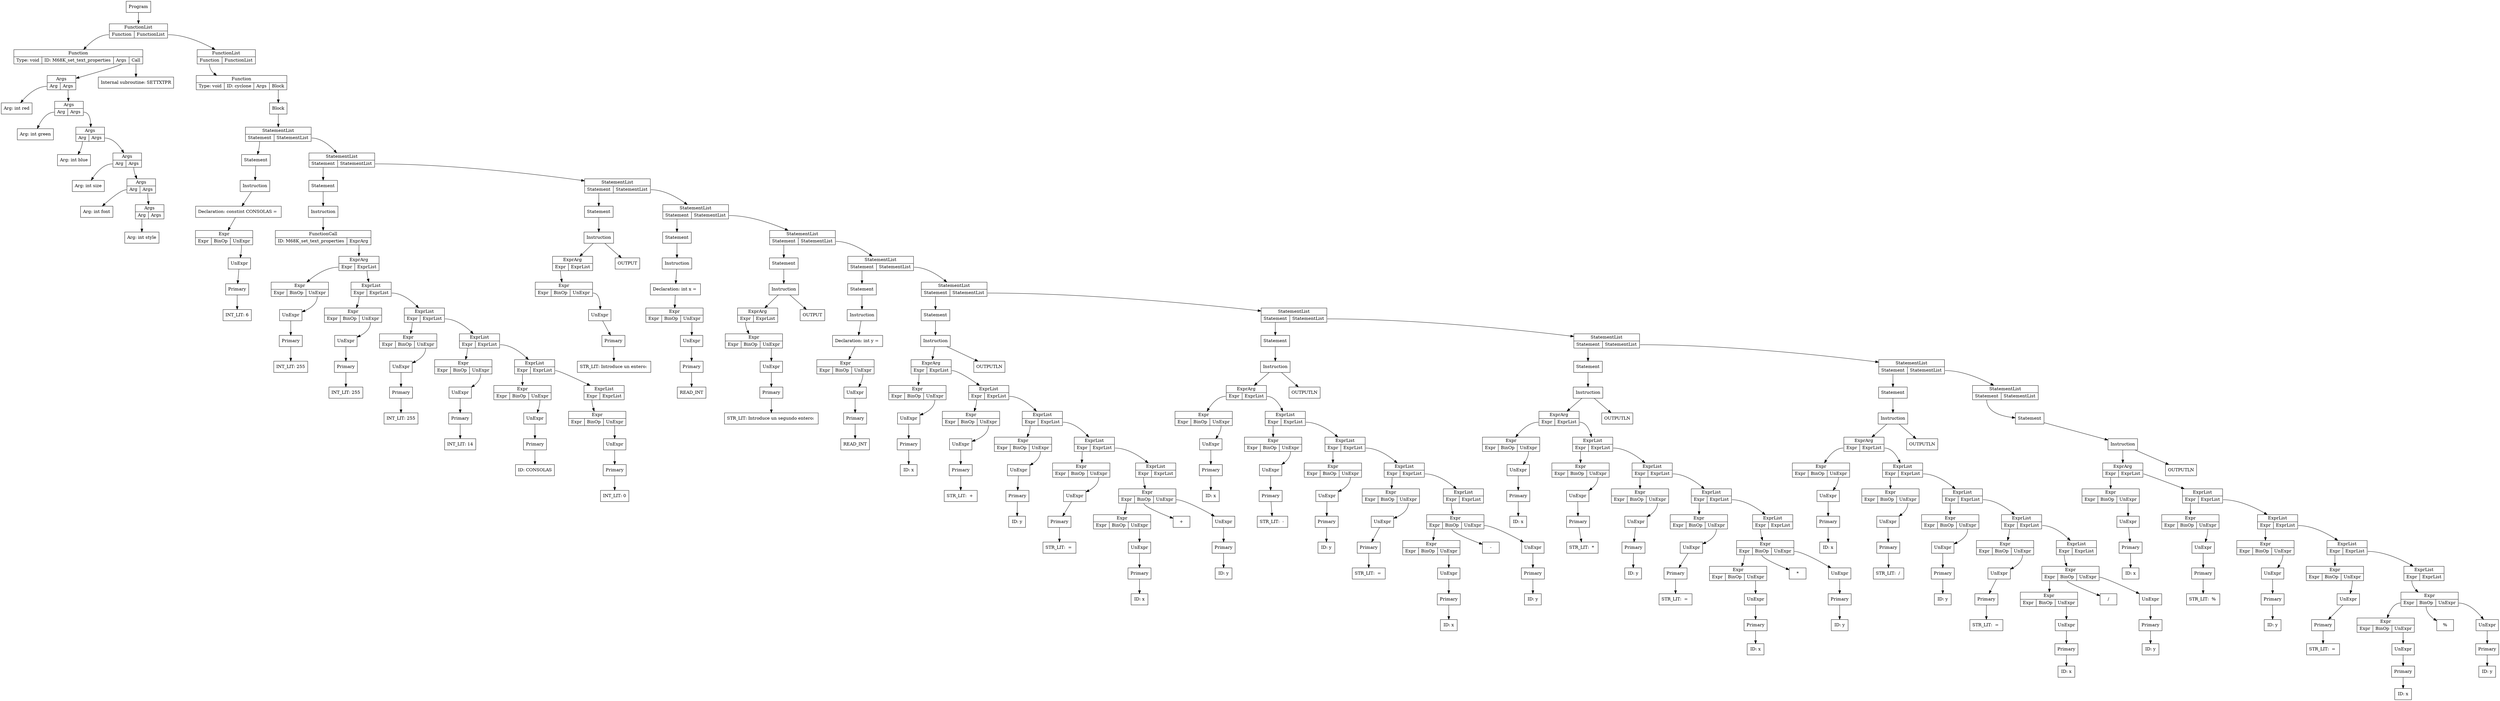 digraph ccTree {
graph[nodesep="1"]
	node [shape=box]
	node [shape=box]
	n0 [label = "Arg: int red"]
	n1 [label = "Arg: int green"]
	n2 [label = "Arg: int blue"]
	n3 [label = "Arg: int size"]
	n4 [label = "Arg: int font"]
	n5 [label = "Arg: int style"]
	n6 [label = "{Args | {<a>Arg | <as> Args}}", shape="record"]
	n6:a-> n5
	n7 [label = "{Args | {<a>Arg | <as> Args}}", shape="record"]
	n7:a-> n4
	n7:as-> n6
	n8 [label = "{Args | {<a>Arg | <as> Args}}", shape="record"]
	n8:a-> n3
	n8:as-> n7
	n9 [label = "{Args | {<a>Arg | <as> Args}}", shape="record"]
	n9:a-> n2
	n9:as-> n8
	n10 [label = "{Args | {<a>Arg | <as> Args}}", shape="record"]
	n10:a-> n1
	n10:as-> n9
	n11 [label = "{Args | {<a>Arg | <as> Args}}", shape="record"]
	n11:a-> n0
	n11:as-> n10
	n13 [label = "Internal subroutine: SETTXTPR"]
	n12 [label = "{Function | {Type: void | ID: M68K_set_text_properties | <a>Args | <b> Call }}", shape="record"]
	n12:b-> n13
	n12:a-> n11
	n14 [label = "Primary"]
	n15 [label = "INT_LIT: 6"]
	n14-> n15
	n16 [label = "UnExpr"]
	n16-> n14
	n17 [label = "{Expr | {<e>Expr | <bo>BinOp | <ue>UnExpr}}", shape="record"]
	n17:ue-> n16
	n18 [label = "Declaration: constint CONSOLAS = "]
	n18-> n17
	n19 [label = "Instruction"]
	n19-> n18
	n20 [label = "Statement"]
	n20-> n19
	n21 [label = "Primary"]
	n22 [label = "INT_LIT: 255"]
	n21-> n22
	n23 [label = "UnExpr"]
	n23-> n21
	n24 [label = "{Expr | {<e>Expr | <bo>BinOp | <ue>UnExpr}}", shape="record"]
	n24:ue-> n23
	n25 [label = "Primary"]
	n26 [label = "INT_LIT: 255"]
	n25-> n26
	n27 [label = "UnExpr"]
	n27-> n25
	n28 [label = "{Expr | {<e>Expr | <bo>BinOp | <ue>UnExpr}}", shape="record"]
	n28:ue-> n27
	n29 [label = "Primary"]
	n30 [label = "INT_LIT: 255"]
	n29-> n30
	n31 [label = "UnExpr"]
	n31-> n29
	n32 [label = "{Expr | {<e>Expr | <bo>BinOp | <ue>UnExpr}}", shape="record"]
	n32:ue-> n31
	n33 [label = "Primary"]
	n34 [label = "INT_LIT: 14"]
	n33-> n34
	n35 [label = "UnExpr"]
	n35-> n33
	n36 [label = "{Expr | {<e>Expr | <bo>BinOp | <ue>UnExpr}}", shape="record"]
	n36:ue-> n35
	n37 [label = "Primary"]
	n38 [label = "ID: CONSOLAS"]
	n37-> n38
	n39 [label = "UnExpr"]
	n39-> n37
	n40 [label = "{Expr | {<e>Expr | <bo>BinOp | <ue>UnExpr}}", shape="record"]
	n40:ue-> n39
	n41 [label = "Primary"]
	n42 [label = "INT_LIT: 0"]
	n41-> n42
	n43 [label = "UnExpr"]
	n43-> n41
	n44 [label = "{Expr | {<e>Expr | <bo>BinOp | <ue>UnExpr}}", shape="record"]
	n44:ue-> n43
	n45 [label = "{ExprList |{<e>Expr | <el>ExprList}}", shape="record"]
	n45:e-> n44
	n46 [label = "{ExprList |{<e>Expr | <el>ExprList}}", shape="record"]
	n46:e-> n40
	n46:el-> n45
	n47 [label = "{ExprList |{<e>Expr | <el>ExprList}}", shape="record"]
	n47:e-> n36
	n47:el-> n46
	n48 [label = "{ExprList |{<e>Expr | <el>ExprList}}", shape="record"]
	n48:e-> n32
	n48:el-> n47
	n49 [label = "{ExprList |{<e>Expr | <el>ExprList}}", shape="record"]
	n49:e-> n28
	n49:el-> n48
	n50 [label = "{ExprArg | {<e>Expr | <el>ExprList}}", shape="record"]
	n50:e-> n24
	n50:el-> n49
	n51 [label = "{FunctionCall | { ID: M68K_set_text_properties | <e>ExprArg}}", shape="record"]
	n51:e-> n50
	n52 [label = "Instruction"]
	n52-> n51
	n53 [label = "Statement"]
	n53-> n52
	n54 [label = "Primary"]
	n55 [label = "STR_LIT: Introduce un entero: "]
	n54-> n55
	n56 [label = "UnExpr"]
	n56-> n54
	n57 [label = "{Expr | {<e>Expr | <bo>BinOp | <ue>UnExpr}}", shape="record"]
	n57:ue-> n56
	n58 [label = "{ExprArg | {<e>Expr | <el>ExprList}}", shape="record"]
	n58:e-> n57
	n59 [label = "Instruction"]
	n60 [label = "OUTPUT"]
	n59-> n60
	n59-> n58
	n61 [label = "Statement"]
	n61-> n59
	n62 [label = "Primary"]
	n63 [label = "READ_INT"]
	n62-> n63
	n64 [label = "UnExpr"]
	n64-> n62
	n65 [label = "{Expr | {<e>Expr | <bo>BinOp | <ue>UnExpr}}", shape="record"]
	n65:ue-> n64
	n66 [label = "Declaration: int x = "]
	n66-> n65
	n67 [label = "Instruction"]
	n67-> n66
	n68 [label = "Statement"]
	n68-> n67
	n69 [label = "Primary"]
	n70 [label = "STR_LIT: Introduce un segundo entero: "]
	n69-> n70
	n71 [label = "UnExpr"]
	n71-> n69
	n72 [label = "{Expr | {<e>Expr | <bo>BinOp | <ue>UnExpr}}", shape="record"]
	n72:ue-> n71
	n73 [label = "{ExprArg | {<e>Expr | <el>ExprList}}", shape="record"]
	n73:e-> n72
	n74 [label = "Instruction"]
	n75 [label = "OUTPUT"]
	n74-> n75
	n74-> n73
	n76 [label = "Statement"]
	n76-> n74
	n77 [label = "Primary"]
	n78 [label = "READ_INT"]
	n77-> n78
	n79 [label = "UnExpr"]
	n79-> n77
	n80 [label = "{Expr | {<e>Expr | <bo>BinOp | <ue>UnExpr}}", shape="record"]
	n80:ue-> n79
	n81 [label = "Declaration: int y = "]
	n81-> n80
	n82 [label = "Instruction"]
	n82-> n81
	n83 [label = "Statement"]
	n83-> n82
	n84 [label = "Primary"]
	n85 [label = "ID: x"]
	n84-> n85
	n86 [label = "UnExpr"]
	n86-> n84
	n87 [label = "{Expr | {<e>Expr | <bo>BinOp | <ue>UnExpr}}", shape="record"]
	n87:ue-> n86
	n88 [label = "Primary"]
	n89 [label = "STR_LIT:  + "]
	n88-> n89
	n90 [label = "UnExpr"]
	n90-> n88
	n91 [label = "{Expr | {<e>Expr | <bo>BinOp | <ue>UnExpr}}", shape="record"]
	n91:ue-> n90
	n92 [label = "Primary"]
	n93 [label = "ID: y"]
	n92-> n93
	n94 [label = "UnExpr"]
	n94-> n92
	n95 [label = "{Expr | {<e>Expr | <bo>BinOp | <ue>UnExpr}}", shape="record"]
	n95:ue-> n94
	n96 [label = "Primary"]
	n97 [label = "STR_LIT:  = "]
	n96-> n97
	n98 [label = "UnExpr"]
	n98-> n96
	n99 [label = "{Expr | {<e>Expr | <bo>BinOp | <ue>UnExpr}}", shape="record"]
	n99:ue-> n98
	n100 [label = "Primary"]
	n101 [label = "ID: x"]
	n100-> n101
	n102 [label = "UnExpr"]
	n102-> n100
	n103 [label = "{Expr | {<e>Expr | <bo>BinOp | <ue>UnExpr}}", shape="record"]
	n103:ue-> n102
	n104 [label = "Primary"]
	n105 [label = "ID: y"]
	n104-> n105
	n106 [label = "UnExpr"]
	n106-> n104
	n107 [label = "{Expr | {<e>Expr | <bo>BinOp | <ue>UnExpr}}", shape="record"]
	n107:e-> n103
	n108 [label = "+"]
	n107:bo-> n108
	n107:ue-> n106
	n109 [label = "{ExprList |{<e>Expr | <el>ExprList}}", shape="record"]
	n109:e-> n107
	n110 [label = "{ExprList |{<e>Expr | <el>ExprList}}", shape="record"]
	n110:e-> n99
	n110:el-> n109
	n111 [label = "{ExprList |{<e>Expr | <el>ExprList}}", shape="record"]
	n111:e-> n95
	n111:el-> n110
	n112 [label = "{ExprList |{<e>Expr | <el>ExprList}}", shape="record"]
	n112:e-> n91
	n112:el-> n111
	n113 [label = "{ExprArg | {<e>Expr | <el>ExprList}}", shape="record"]
	n113:e-> n87
	n113:el-> n112
	n114 [label = "Instruction"]
	n115 [label = "OUTPUTLN"]
	n114-> n115
	n114-> n113
	n116 [label = "Statement"]
	n116-> n114
	n117 [label = "Primary"]
	n118 [label = "ID: x"]
	n117-> n118
	n119 [label = "UnExpr"]
	n119-> n117
	n120 [label = "{Expr | {<e>Expr | <bo>BinOp | <ue>UnExpr}}", shape="record"]
	n120:ue-> n119
	n121 [label = "Primary"]
	n122 [label = "STR_LIT:  - "]
	n121-> n122
	n123 [label = "UnExpr"]
	n123-> n121
	n124 [label = "{Expr | {<e>Expr | <bo>BinOp | <ue>UnExpr}}", shape="record"]
	n124:ue-> n123
	n125 [label = "Primary"]
	n126 [label = "ID: y"]
	n125-> n126
	n127 [label = "UnExpr"]
	n127-> n125
	n128 [label = "{Expr | {<e>Expr | <bo>BinOp | <ue>UnExpr}}", shape="record"]
	n128:ue-> n127
	n129 [label = "Primary"]
	n130 [label = "STR_LIT:  = "]
	n129-> n130
	n131 [label = "UnExpr"]
	n131-> n129
	n132 [label = "{Expr | {<e>Expr | <bo>BinOp | <ue>UnExpr}}", shape="record"]
	n132:ue-> n131
	n133 [label = "Primary"]
	n134 [label = "ID: x"]
	n133-> n134
	n135 [label = "UnExpr"]
	n135-> n133
	n136 [label = "{Expr | {<e>Expr | <bo>BinOp | <ue>UnExpr}}", shape="record"]
	n136:ue-> n135
	n137 [label = "Primary"]
	n138 [label = "ID: y"]
	n137-> n138
	n139 [label = "UnExpr"]
	n139-> n137
	n140 [label = "{Expr | {<e>Expr | <bo>BinOp | <ue>UnExpr}}", shape="record"]
	n140:e-> n136
	n141 [label = "-"]
	n140:bo-> n141
	n140:ue-> n139
	n142 [label = "{ExprList |{<e>Expr | <el>ExprList}}", shape="record"]
	n142:e-> n140
	n143 [label = "{ExprList |{<e>Expr | <el>ExprList}}", shape="record"]
	n143:e-> n132
	n143:el-> n142
	n144 [label = "{ExprList |{<e>Expr | <el>ExprList}}", shape="record"]
	n144:e-> n128
	n144:el-> n143
	n145 [label = "{ExprList |{<e>Expr | <el>ExprList}}", shape="record"]
	n145:e-> n124
	n145:el-> n144
	n146 [label = "{ExprArg | {<e>Expr | <el>ExprList}}", shape="record"]
	n146:e-> n120
	n146:el-> n145
	n147 [label = "Instruction"]
	n148 [label = "OUTPUTLN"]
	n147-> n148
	n147-> n146
	n149 [label = "Statement"]
	n149-> n147
	n150 [label = "Primary"]
	n151 [label = "ID: x"]
	n150-> n151
	n152 [label = "UnExpr"]
	n152-> n150
	n153 [label = "{Expr | {<e>Expr | <bo>BinOp | <ue>UnExpr}}", shape="record"]
	n153:ue-> n152
	n154 [label = "Primary"]
	n155 [label = "STR_LIT:  * "]
	n154-> n155
	n156 [label = "UnExpr"]
	n156-> n154
	n157 [label = "{Expr | {<e>Expr | <bo>BinOp | <ue>UnExpr}}", shape="record"]
	n157:ue-> n156
	n158 [label = "Primary"]
	n159 [label = "ID: y"]
	n158-> n159
	n160 [label = "UnExpr"]
	n160-> n158
	n161 [label = "{Expr | {<e>Expr | <bo>BinOp | <ue>UnExpr}}", shape="record"]
	n161:ue-> n160
	n162 [label = "Primary"]
	n163 [label = "STR_LIT:  = "]
	n162-> n163
	n164 [label = "UnExpr"]
	n164-> n162
	n165 [label = "{Expr | {<e>Expr | <bo>BinOp | <ue>UnExpr}}", shape="record"]
	n165:ue-> n164
	n166 [label = "Primary"]
	n167 [label = "ID: x"]
	n166-> n167
	n168 [label = "UnExpr"]
	n168-> n166
	n169 [label = "{Expr | {<e>Expr | <bo>BinOp | <ue>UnExpr}}", shape="record"]
	n169:ue-> n168
	n170 [label = "Primary"]
	n171 [label = "ID: y"]
	n170-> n171
	n172 [label = "UnExpr"]
	n172-> n170
	n173 [label = "{Expr | {<e>Expr | <bo>BinOp | <ue>UnExpr}}", shape="record"]
	n173:e-> n169
	n174 [label = "*"]
	n173:bo-> n174
	n173:ue-> n172
	n175 [label = "{ExprList |{<e>Expr | <el>ExprList}}", shape="record"]
	n175:e-> n173
	n176 [label = "{ExprList |{<e>Expr | <el>ExprList}}", shape="record"]
	n176:e-> n165
	n176:el-> n175
	n177 [label = "{ExprList |{<e>Expr | <el>ExprList}}", shape="record"]
	n177:e-> n161
	n177:el-> n176
	n178 [label = "{ExprList |{<e>Expr | <el>ExprList}}", shape="record"]
	n178:e-> n157
	n178:el-> n177
	n179 [label = "{ExprArg | {<e>Expr | <el>ExprList}}", shape="record"]
	n179:e-> n153
	n179:el-> n178
	n180 [label = "Instruction"]
	n181 [label = "OUTPUTLN"]
	n180-> n181
	n180-> n179
	n182 [label = "Statement"]
	n182-> n180
	n183 [label = "Primary"]
	n184 [label = "ID: x"]
	n183-> n184
	n185 [label = "UnExpr"]
	n185-> n183
	n186 [label = "{Expr | {<e>Expr | <bo>BinOp | <ue>UnExpr}}", shape="record"]
	n186:ue-> n185
	n187 [label = "Primary"]
	n188 [label = "STR_LIT:  / "]
	n187-> n188
	n189 [label = "UnExpr"]
	n189-> n187
	n190 [label = "{Expr | {<e>Expr | <bo>BinOp | <ue>UnExpr}}", shape="record"]
	n190:ue-> n189
	n191 [label = "Primary"]
	n192 [label = "ID: y"]
	n191-> n192
	n193 [label = "UnExpr"]
	n193-> n191
	n194 [label = "{Expr | {<e>Expr | <bo>BinOp | <ue>UnExpr}}", shape="record"]
	n194:ue-> n193
	n195 [label = "Primary"]
	n196 [label = "STR_LIT:  = "]
	n195-> n196
	n197 [label = "UnExpr"]
	n197-> n195
	n198 [label = "{Expr | {<e>Expr | <bo>BinOp | <ue>UnExpr}}", shape="record"]
	n198:ue-> n197
	n199 [label = "Primary"]
	n200 [label = "ID: x"]
	n199-> n200
	n201 [label = "UnExpr"]
	n201-> n199
	n202 [label = "{Expr | {<e>Expr | <bo>BinOp | <ue>UnExpr}}", shape="record"]
	n202:ue-> n201
	n203 [label = "Primary"]
	n204 [label = "ID: y"]
	n203-> n204
	n205 [label = "UnExpr"]
	n205-> n203
	n206 [label = "{Expr | {<e>Expr | <bo>BinOp | <ue>UnExpr}}", shape="record"]
	n206:e-> n202
	n207 [label = "/"]
	n206:bo-> n207
	n206:ue-> n205
	n208 [label = "{ExprList |{<e>Expr | <el>ExprList}}", shape="record"]
	n208:e-> n206
	n209 [label = "{ExprList |{<e>Expr | <el>ExprList}}", shape="record"]
	n209:e-> n198
	n209:el-> n208
	n210 [label = "{ExprList |{<e>Expr | <el>ExprList}}", shape="record"]
	n210:e-> n194
	n210:el-> n209
	n211 [label = "{ExprList |{<e>Expr | <el>ExprList}}", shape="record"]
	n211:e-> n190
	n211:el-> n210
	n212 [label = "{ExprArg | {<e>Expr | <el>ExprList}}", shape="record"]
	n212:e-> n186
	n212:el-> n211
	n213 [label = "Instruction"]
	n214 [label = "OUTPUTLN"]
	n213-> n214
	n213-> n212
	n215 [label = "Statement"]
	n215-> n213
	n216 [label = "Primary"]
	n217 [label = "ID: x"]
	n216-> n217
	n218 [label = "UnExpr"]
	n218-> n216
	n219 [label = "{Expr | {<e>Expr | <bo>BinOp | <ue>UnExpr}}", shape="record"]
	n219:ue-> n218
	n220 [label = "Primary"]
	n221 [label = "STR_LIT:  % "]
	n220-> n221
	n222 [label = "UnExpr"]
	n222-> n220
	n223 [label = "{Expr | {<e>Expr | <bo>BinOp | <ue>UnExpr}}", shape="record"]
	n223:ue-> n222
	n224 [label = "Primary"]
	n225 [label = "ID: y"]
	n224-> n225
	n226 [label = "UnExpr"]
	n226-> n224
	n227 [label = "{Expr | {<e>Expr | <bo>BinOp | <ue>UnExpr}}", shape="record"]
	n227:ue-> n226
	n228 [label = "Primary"]
	n229 [label = "STR_LIT:  = "]
	n228-> n229
	n230 [label = "UnExpr"]
	n230-> n228
	n231 [label = "{Expr | {<e>Expr | <bo>BinOp | <ue>UnExpr}}", shape="record"]
	n231:ue-> n230
	n232 [label = "Primary"]
	n233 [label = "ID: x"]
	n232-> n233
	n234 [label = "UnExpr"]
	n234-> n232
	n235 [label = "{Expr | {<e>Expr | <bo>BinOp | <ue>UnExpr}}", shape="record"]
	n235:ue-> n234
	n236 [label = "Primary"]
	n237 [label = "ID: y"]
	n236-> n237
	n238 [label = "UnExpr"]
	n238-> n236
	n239 [label = "{Expr | {<e>Expr | <bo>BinOp | <ue>UnExpr}}", shape="record"]
	n239:e-> n235
	n240 [label = "%"]
	n239:bo-> n240
	n239:ue-> n238
	n241 [label = "{ExprList |{<e>Expr | <el>ExprList}}", shape="record"]
	n241:e-> n239
	n242 [label = "{ExprList |{<e>Expr | <el>ExprList}}", shape="record"]
	n242:e-> n231
	n242:el-> n241
	n243 [label = "{ExprList |{<e>Expr | <el>ExprList}}", shape="record"]
	n243:e-> n227
	n243:el-> n242
	n244 [label = "{ExprList |{<e>Expr | <el>ExprList}}", shape="record"]
	n244:e-> n223
	n244:el-> n243
	n245 [label = "{ExprArg | {<e>Expr | <el>ExprList}}", shape="record"]
	n245:e-> n219
	n245:el-> n244
	n246 [label = "Instruction"]
	n247 [label = "OUTPUTLN"]
	n246-> n247
	n246-> n245
	n248 [label = "Statement"]
	n248-> n246
	n249 [label = "{StatementList | {<s>Statement | <sl>StatementList}}", shape="record"]
	n249:s-> n248
	n250 [label = "{StatementList | {<s>Statement | <sl>StatementList}}", shape="record"]
	n250:s-> n215
	n250:sl-> n249
	n251 [label = "{StatementList | {<s>Statement | <sl>StatementList}}", shape="record"]
	n251:s-> n182
	n251:sl-> n250
	n252 [label = "{StatementList | {<s>Statement | <sl>StatementList}}", shape="record"]
	n252:s-> n149
	n252:sl-> n251
	n253 [label = "{StatementList | {<s>Statement | <sl>StatementList}}", shape="record"]
	n253:s-> n116
	n253:sl-> n252
	n254 [label = "{StatementList | {<s>Statement | <sl>StatementList}}", shape="record"]
	n254:s-> n83
	n254:sl-> n253
	n255 [label = "{StatementList | {<s>Statement | <sl>StatementList}}", shape="record"]
	n255:s-> n76
	n255:sl-> n254
	n256 [label = "{StatementList | {<s>Statement | <sl>StatementList}}", shape="record"]
	n256:s-> n68
	n256:sl-> n255
	n257 [label = "{StatementList | {<s>Statement | <sl>StatementList}}", shape="record"]
	n257:s-> n61
	n257:sl-> n256
	n258 [label = "{StatementList | {<s>Statement | <sl>StatementList}}", shape="record"]
	n258:s-> n53
	n258:sl-> n257
	n259 [label = "{StatementList | {<s>Statement | <sl>StatementList}}", shape="record"]
	n259:s-> n20
	n259:sl-> n258
	n260 [label = "Block"]
	n260-> n259
	n261 [label = "{Function | {Type: void | ID: cyclone | <a>Args | <b>Block}}", shape="record"]
	n261:b-> n260
	n262 [label = "{FunctionList | {<f> Function | <fl> FunctionList}}", shape="record"]
	n262:f-> n261
	n263 [label = "{FunctionList | {<f> Function | <fl> FunctionList}}", shape="record"]
	n263:f-> n12
	n263:fl-> n262
	n264 [label = "Program"]
	n264-> n263
}